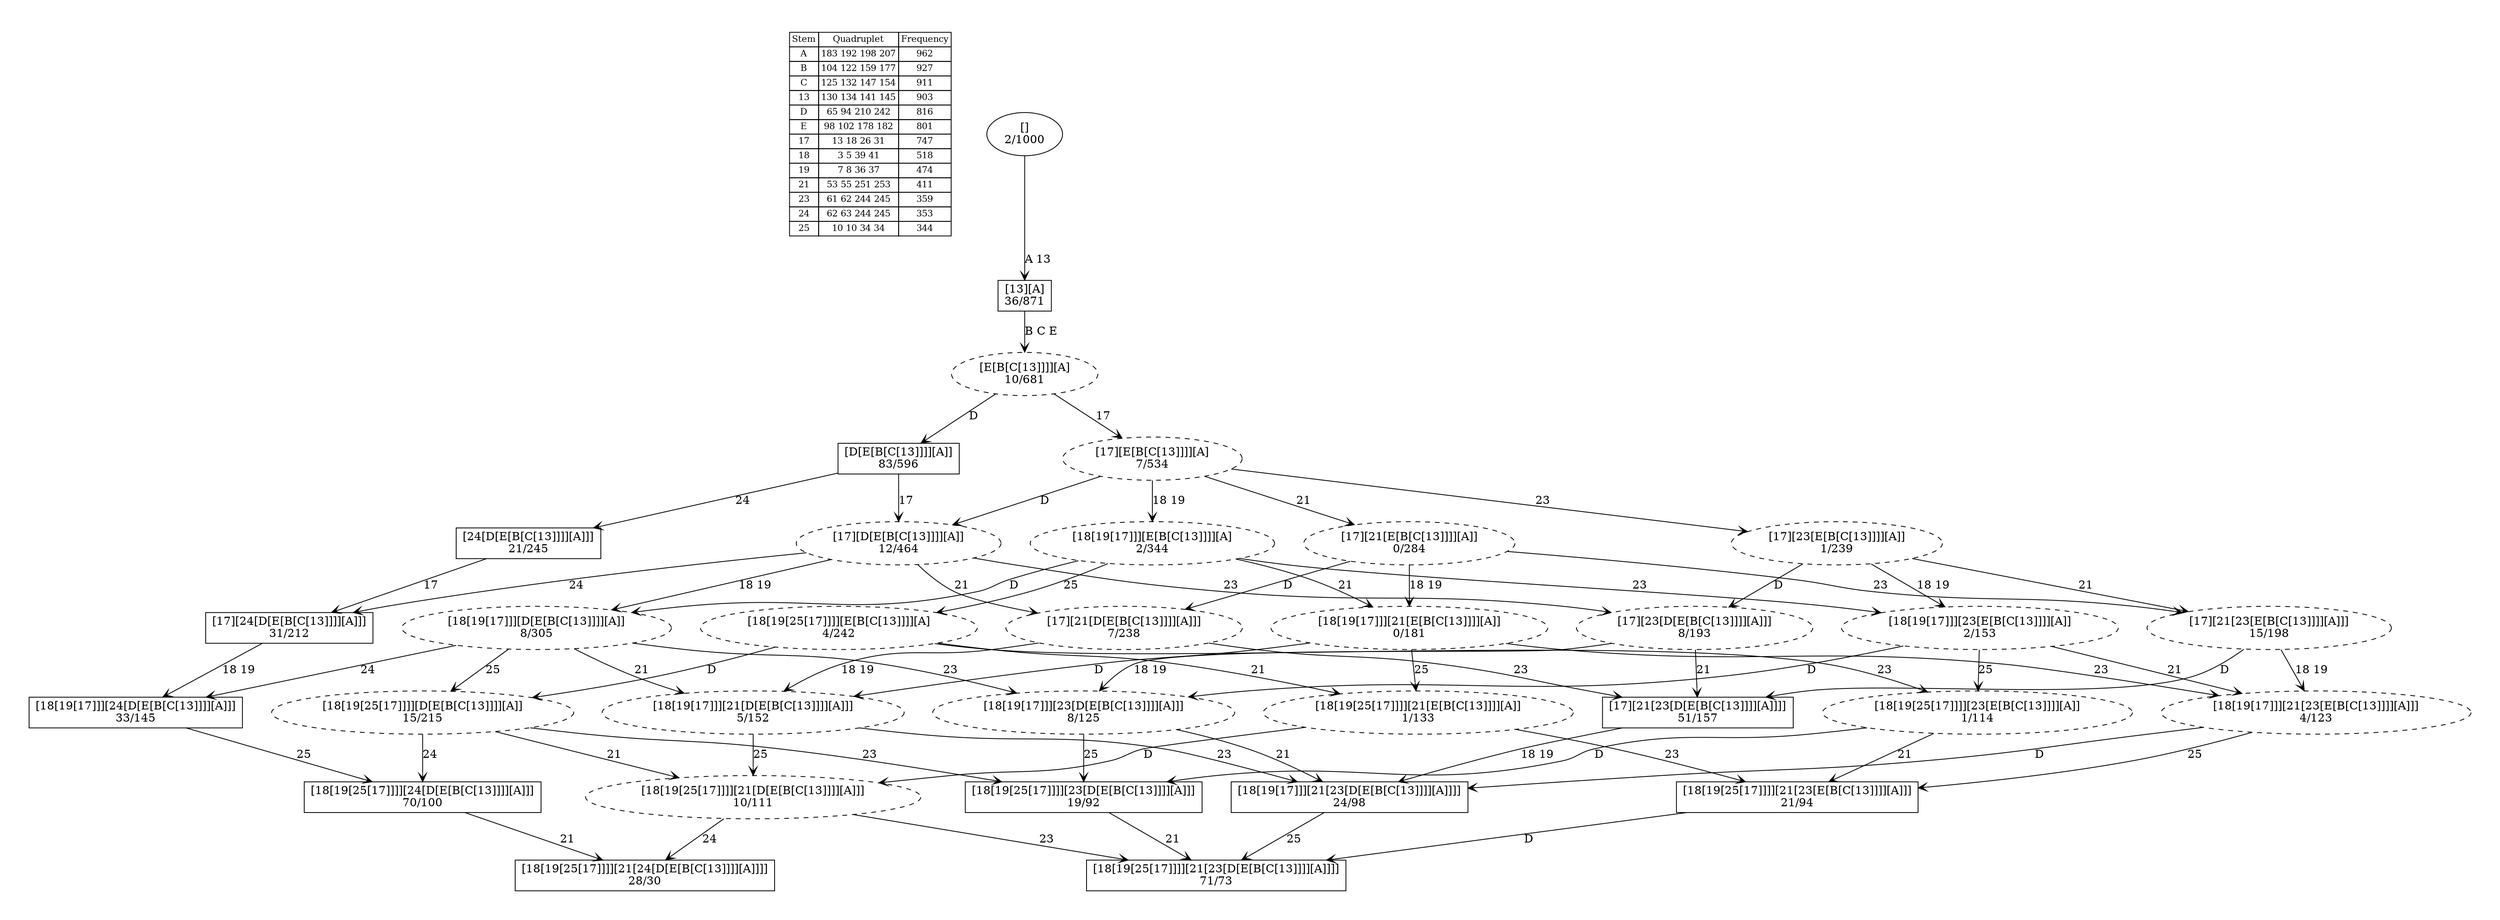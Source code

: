 digraph G {
	pad = 0.5;
	nodesep = 0.5;
"legend" [label = < <table border="0" cellborder="1" cellspacing="0"><tr><td>Stem</td><td>Quadruplet</td><td>Frequency</td></tr>
<tr><td>A</td><td>183 192 198 207</td><td>962</td></tr>
<tr><td>B</td><td>104 122 159 177</td><td>927</td></tr>
<tr><td>C</td><td>125 132 147 154</td><td>911</td></tr>
<tr><td>13</td><td>130 134 141 145</td><td>903</td></tr>
<tr><td>D</td><td>65 94 210 242</td><td>816</td></tr>
<tr><td>E</td><td>98 102 178 182</td><td>801</td></tr>
<tr><td>17</td><td>13 18 26 31</td><td>747</td></tr>
<tr><td>18</td><td>3 5 39 41</td><td>518</td></tr>
<tr><td>19</td><td>7 8 36 37</td><td>474</td></tr>
<tr><td>21</td><td>53 55 251 253</td><td>411</td></tr>
<tr><td>23</td><td>61 62 244 245</td><td>359</td></tr>
<tr><td>24</td><td>62 63 244 245</td><td>353</td></tr>
<tr><td>25</td><td>10 10 34 34</td><td>344</td></tr>
</table>>, shape = plaintext, fontsize=11];
"A B C 13 D E " [shape = box];
"A B C 13 D E 17 18 19 21 23 25 " [shape = box];
"A B C 13 D E 17 18 19 24 25 " [shape = box];
"A B C 13 D E 17 21 23 " [shape = box];
"A 13 " [shape = box];
"A B C 13 D E 17 18 19 24 " [shape = box];
"A B C 13 D E 17 24 " [shape = box];
"A B C 13 D E 17 18 19 21 24 25 " [shape = box];
"A B C 13 D E 17 18 19 21 23 " [shape = box];
"A B C 13 D E 24 " [shape = box];
"A B C 13 E 17 18 19 21 23 25 " [shape = box];
"A B C 13 D E 17 18 19 23 25 " [shape = box];
"A B C 13 E " [style = dashed];
"A B C 13 D E 17 18 19 25 " [style = dashed];
"A B C 13 D E 17 18 19 " [style = dashed];
"A B C 13 D E 17 " [style = dashed];
"A B C 13 D E 17 18 19 21 25 " [style = dashed];
"A B C 13 E 17 18 19 25 " [style = dashed];
"A B C 13 D E 17 21 " [style = dashed];
"A B C 13 E 17 21 23 " [style = dashed];
"A B C 13 D E 17 23 " [style = dashed];
"A B C 13 E 17 18 19 " [style = dashed];
"A B C 13 E 17 " [style = dashed];
"A B C 13 D E 17 18 19 21 " [style = dashed];
"A B C 13 E 17 18 19 21 25 " [style = dashed];
"A B C 13 E 17 18 19 21 23 " [style = dashed];
"A B C 13 D E 17 18 19 23 " [style = dashed];
"A B C 13 E 17 18 19 23 25 " [style = dashed];
"A B C 13 E 17 21 " [style = dashed];
"A B C 13 E 17 18 19 21 " [style = dashed];
"A B C 13 E 17 23 " [style = dashed];
"A B C 13 E 17 18 19 23 " [style = dashed];
"A B C 13 D E " [label = "[D[E[B[C[13]]]][A]]\n83/596"];
"A B C 13 D E 17 18 19 21 23 25 " [label = "[18[19[25[17]]]][21[23[D[E[B[C[13]]]][A]]]]\n71/73"];
"A B C 13 D E 17 18 19 24 25 " [label = "[18[19[25[17]]]][24[D[E[B[C[13]]]][A]]]\n70/100"];
"A B C 13 D E 17 21 23 " [label = "[17][21[23[D[E[B[C[13]]]][A]]]]\n51/157"];
"A 13 " [label = "[13][A]\n36/871"];
"A B C 13 D E 17 18 19 24 " [label = "[18[19[17]]][24[D[E[B[C[13]]]][A]]]\n33/145"];
"A B C 13 D E 17 24 " [label = "[17][24[D[E[B[C[13]]]][A]]]\n31/212"];
"A B C 13 D E 17 18 19 21 24 25 " [label = "[18[19[25[17]]]][21[24[D[E[B[C[13]]]][A]]]]\n28/30"];
"A B C 13 D E 17 18 19 21 23 " [label = "[18[19[17]]][21[23[D[E[B[C[13]]]][A]]]]\n24/98"];
"A B C 13 D E 24 " [label = "[24[D[E[B[C[13]]]][A]]]\n21/245"];
"A B C 13 E 17 18 19 21 23 25 " [label = "[18[19[25[17]]]][21[23[E[B[C[13]]]][A]]]\n21/94"];
"A B C 13 D E 17 18 19 23 25 " [label = "[18[19[25[17]]]][23[D[E[B[C[13]]]][A]]]\n19/92"];
"A B C 13 E " [label = "[E[B[C[13]]]][A]\n10/681"];
"A B C 13 D E 17 18 19 25 " [label = "[18[19[25[17]]]][D[E[B[C[13]]]][A]]\n15/215"];
"A B C 13 D E 17 18 19 " [label = "[18[19[17]]][D[E[B[C[13]]]][A]]\n8/305"];
"A B C 13 D E 17 " [label = "[17][D[E[B[C[13]]]][A]]\n12/464"];
"A B C 13 D E 17 18 19 21 25 " [label = "[18[19[25[17]]]][21[D[E[B[C[13]]]][A]]]\n10/111"];
"A B C 13 E 17 18 19 25 " [label = "[18[19[25[17]]]][E[B[C[13]]]][A]\n4/242"];
"A B C 13 D E 17 21 " [label = "[17][21[D[E[B[C[13]]]][A]]]\n7/238"];
"A B C 13 E 17 21 23 " [label = "[17][21[23[E[B[C[13]]]][A]]]\n15/198"];
"A B C 13 D E 17 23 " [label = "[17][23[D[E[B[C[13]]]][A]]]\n8/193"];
"A B C 13 E 17 18 19 " [label = "[18[19[17]]][E[B[C[13]]]][A]\n2/344"];
"A B C 13 E 17 " [label = "[17][E[B[C[13]]]][A]\n7/534"];
"A B C 13 D E 17 18 19 21 " [label = "[18[19[17]]][21[D[E[B[C[13]]]][A]]]\n5/152"];
"A B C 13 E 17 18 19 21 25 " [label = "[18[19[25[17]]]][21[E[B[C[13]]]][A]]\n1/133"];
"A B C 13 E 17 18 19 21 23 " [label = "[18[19[17]]][21[23[E[B[C[13]]]][A]]]\n4/123"];
"A B C 13 D E 17 18 19 23 " [label = "[18[19[17]]][23[D[E[B[C[13]]]][A]]]\n8/125"];
"A B C 13 E 17 18 19 23 25 " [label = "[18[19[25[17]]]][23[E[B[C[13]]]][A]]\n1/114"];
"A B C 13 E 17 21 " [label = "[17][21[E[B[C[13]]]][A]]\n0/284"];
"A B C 13 E 17 18 19 21 " [label = "[18[19[17]]][21[E[B[C[13]]]][A]]\n0/181"];
"A B C 13 E 17 23 " [label = "[17][23[E[B[C[13]]]][A]]\n1/239"];
"A B C 13 E 17 18 19 23 " [label = "[18[19[17]]][23[E[B[C[13]]]][A]]\n2/153"];
"" [label = "[]\n2/1000"];
"A B C 13 D E " -> "A B C 13 D E 24 " [label = "24 ", arrowhead = vee];
"A B C 13 D E " -> "A B C 13 D E 17 " [label = "17 ", arrowhead = vee];
"A B C 13 D E 17 18 19 24 25 " -> "A B C 13 D E 17 18 19 21 24 25 " [label = "21 ", arrowhead = vee];
"A B C 13 D E 17 21 23 " -> "A B C 13 D E 17 18 19 21 23 " [label = "18 19 ", arrowhead = vee];
"A 13 " -> "A B C 13 E " [label = "B C E ", arrowhead = vee];
"A B C 13 D E 17 18 19 24 " -> "A B C 13 D E 17 18 19 24 25 " [label = "25 ", arrowhead = vee];
"A B C 13 D E 17 24 " -> "A B C 13 D E 17 18 19 24 " [label = "18 19 ", arrowhead = vee];
"A B C 13 D E 17 18 19 21 23 " -> "A B C 13 D E 17 18 19 21 23 25 " [label = "25 ", arrowhead = vee];
"A B C 13 D E 24 " -> "A B C 13 D E 17 24 " [label = "17 ", arrowhead = vee];
"A B C 13 E 17 18 19 21 23 25 " -> "A B C 13 D E 17 18 19 21 23 25 " [label = "D ", arrowhead = vee];
"A B C 13 D E 17 18 19 23 25 " -> "A B C 13 D E 17 18 19 21 23 25 " [label = "21 ", arrowhead = vee];
"A B C 13 E " -> "A B C 13 D E " [label = "D ", arrowhead = vee];
"A B C 13 E " -> "A B C 13 E 17 " [label = "17 ", arrowhead = vee];
"A B C 13 D E 17 18 19 25 " -> "A B C 13 D E 17 18 19 24 25 " [label = "24 ", arrowhead = vee];
"A B C 13 D E 17 18 19 25 " -> "A B C 13 D E 17 18 19 21 25 " [label = "21 ", arrowhead = vee];
"A B C 13 D E 17 18 19 25 " -> "A B C 13 D E 17 18 19 23 25 " [label = "23 ", arrowhead = vee];
"A B C 13 D E 17 18 19 " -> "A B C 13 D E 17 18 19 24 " [label = "24 ", arrowhead = vee];
"A B C 13 D E 17 18 19 " -> "A B C 13 D E 17 18 19 25 " [label = "25 ", arrowhead = vee];
"A B C 13 D E 17 18 19 " -> "A B C 13 D E 17 18 19 21 " [label = "21 ", arrowhead = vee];
"A B C 13 D E 17 18 19 " -> "A B C 13 D E 17 18 19 23 " [label = "23 ", arrowhead = vee];
"A B C 13 D E 17 " -> "A B C 13 D E 17 24 " [label = "24 ", arrowhead = vee];
"A B C 13 D E 17 " -> "A B C 13 D E 17 18 19 " [label = "18 19 ", arrowhead = vee];
"A B C 13 D E 17 " -> "A B C 13 D E 17 21 " [label = "21 ", arrowhead = vee];
"A B C 13 D E 17 " -> "A B C 13 D E 17 23 " [label = "23 ", arrowhead = vee];
"A B C 13 D E 17 18 19 21 25 " -> "A B C 13 D E 17 18 19 21 23 25 " [label = "23 ", arrowhead = vee];
"A B C 13 D E 17 18 19 21 25 " -> "A B C 13 D E 17 18 19 21 24 25 " [label = "24 ", arrowhead = vee];
"A B C 13 E 17 18 19 25 " -> "A B C 13 D E 17 18 19 25 " [label = "D ", arrowhead = vee];
"A B C 13 E 17 18 19 25 " -> "A B C 13 E 17 18 19 21 25 " [label = "21 ", arrowhead = vee];
"A B C 13 E 17 18 19 25 " -> "A B C 13 E 17 18 19 23 25 " [label = "23 ", arrowhead = vee];
"A B C 13 D E 17 21 " -> "A B C 13 D E 17 21 23 " [label = "23 ", arrowhead = vee];
"A B C 13 D E 17 21 " -> "A B C 13 D E 17 18 19 21 " [label = "18 19 ", arrowhead = vee];
"A B C 13 E 17 21 23 " -> "A B C 13 D E 17 21 23 " [label = "D ", arrowhead = vee];
"A B C 13 E 17 21 23 " -> "A B C 13 E 17 18 19 21 23 " [label = "18 19 ", arrowhead = vee];
"A B C 13 D E 17 23 " -> "A B C 13 D E 17 21 23 " [label = "21 ", arrowhead = vee];
"A B C 13 D E 17 23 " -> "A B C 13 D E 17 18 19 23 " [label = "18 19 ", arrowhead = vee];
"A B C 13 E 17 18 19 " -> "A B C 13 D E 17 18 19 " [label = "D ", arrowhead = vee];
"A B C 13 E 17 18 19 " -> "A B C 13 E 17 18 19 25 " [label = "25 ", arrowhead = vee];
"A B C 13 E 17 18 19 " -> "A B C 13 E 17 18 19 21 " [label = "21 ", arrowhead = vee];
"A B C 13 E 17 18 19 " -> "A B C 13 E 17 18 19 23 " [label = "23 ", arrowhead = vee];
"A B C 13 E 17 " -> "A B C 13 D E 17 " [label = "D ", arrowhead = vee];
"A B C 13 E 17 " -> "A B C 13 E 17 18 19 " [label = "18 19 ", arrowhead = vee];
"A B C 13 E 17 " -> "A B C 13 E 17 21 " [label = "21 ", arrowhead = vee];
"A B C 13 E 17 " -> "A B C 13 E 17 23 " [label = "23 ", arrowhead = vee];
"A B C 13 D E 17 18 19 21 " -> "A B C 13 D E 17 18 19 21 23 " [label = "23 ", arrowhead = vee];
"A B C 13 D E 17 18 19 21 " -> "A B C 13 D E 17 18 19 21 25 " [label = "25 ", arrowhead = vee];
"A B C 13 E 17 18 19 21 25 " -> "A B C 13 E 17 18 19 21 23 25 " [label = "23 ", arrowhead = vee];
"A B C 13 E 17 18 19 21 25 " -> "A B C 13 D E 17 18 19 21 25 " [label = "D ", arrowhead = vee];
"A B C 13 E 17 18 19 21 23 " -> "A B C 13 D E 17 18 19 21 23 " [label = "D ", arrowhead = vee];
"A B C 13 E 17 18 19 21 23 " -> "A B C 13 E 17 18 19 21 23 25 " [label = "25 ", arrowhead = vee];
"A B C 13 D E 17 18 19 23 " -> "A B C 13 D E 17 18 19 21 23 " [label = "21 ", arrowhead = vee];
"A B C 13 D E 17 18 19 23 " -> "A B C 13 D E 17 18 19 23 25 " [label = "25 ", arrowhead = vee];
"A B C 13 E 17 18 19 23 25 " -> "A B C 13 E 17 18 19 21 23 25 " [label = "21 ", arrowhead = vee];
"A B C 13 E 17 18 19 23 25 " -> "A B C 13 D E 17 18 19 23 25 " [label = "D ", arrowhead = vee];
"A B C 13 E 17 21 " -> "A B C 13 E 17 21 23 " [label = "23 ", arrowhead = vee];
"A B C 13 E 17 21 " -> "A B C 13 E 17 18 19 21 " [label = "18 19 ", arrowhead = vee];
"A B C 13 E 17 21 " -> "A B C 13 D E 17 21 " [label = "D ", arrowhead = vee];
"A B C 13 E 17 18 19 21 " -> "A B C 13 E 17 18 19 21 23 " [label = "23 ", arrowhead = vee];
"A B C 13 E 17 18 19 21 " -> "A B C 13 D E 17 18 19 21 " [label = "D ", arrowhead = vee];
"A B C 13 E 17 18 19 21 " -> "A B C 13 E 17 18 19 21 25 " [label = "25 ", arrowhead = vee];
"A B C 13 E 17 23 " -> "A B C 13 E 17 21 23 " [label = "21 ", arrowhead = vee];
"A B C 13 E 17 23 " -> "A B C 13 D E 17 23 " [label = "D ", arrowhead = vee];
"A B C 13 E 17 23 " -> "A B C 13 E 17 18 19 23 " [label = "18 19 ", arrowhead = vee];
"A B C 13 E 17 18 19 23 " -> "A B C 13 E 17 18 19 21 23 " [label = "21 ", arrowhead = vee];
"A B C 13 E 17 18 19 23 " -> "A B C 13 D E 17 18 19 23 " [label = "D ", arrowhead = vee];
"A B C 13 E 17 18 19 23 " -> "A B C 13 E 17 18 19 23 25 " [label = "25 ", arrowhead = vee];
"" -> "A 13 " [label = "A 13 ", arrowhead = vee];
}